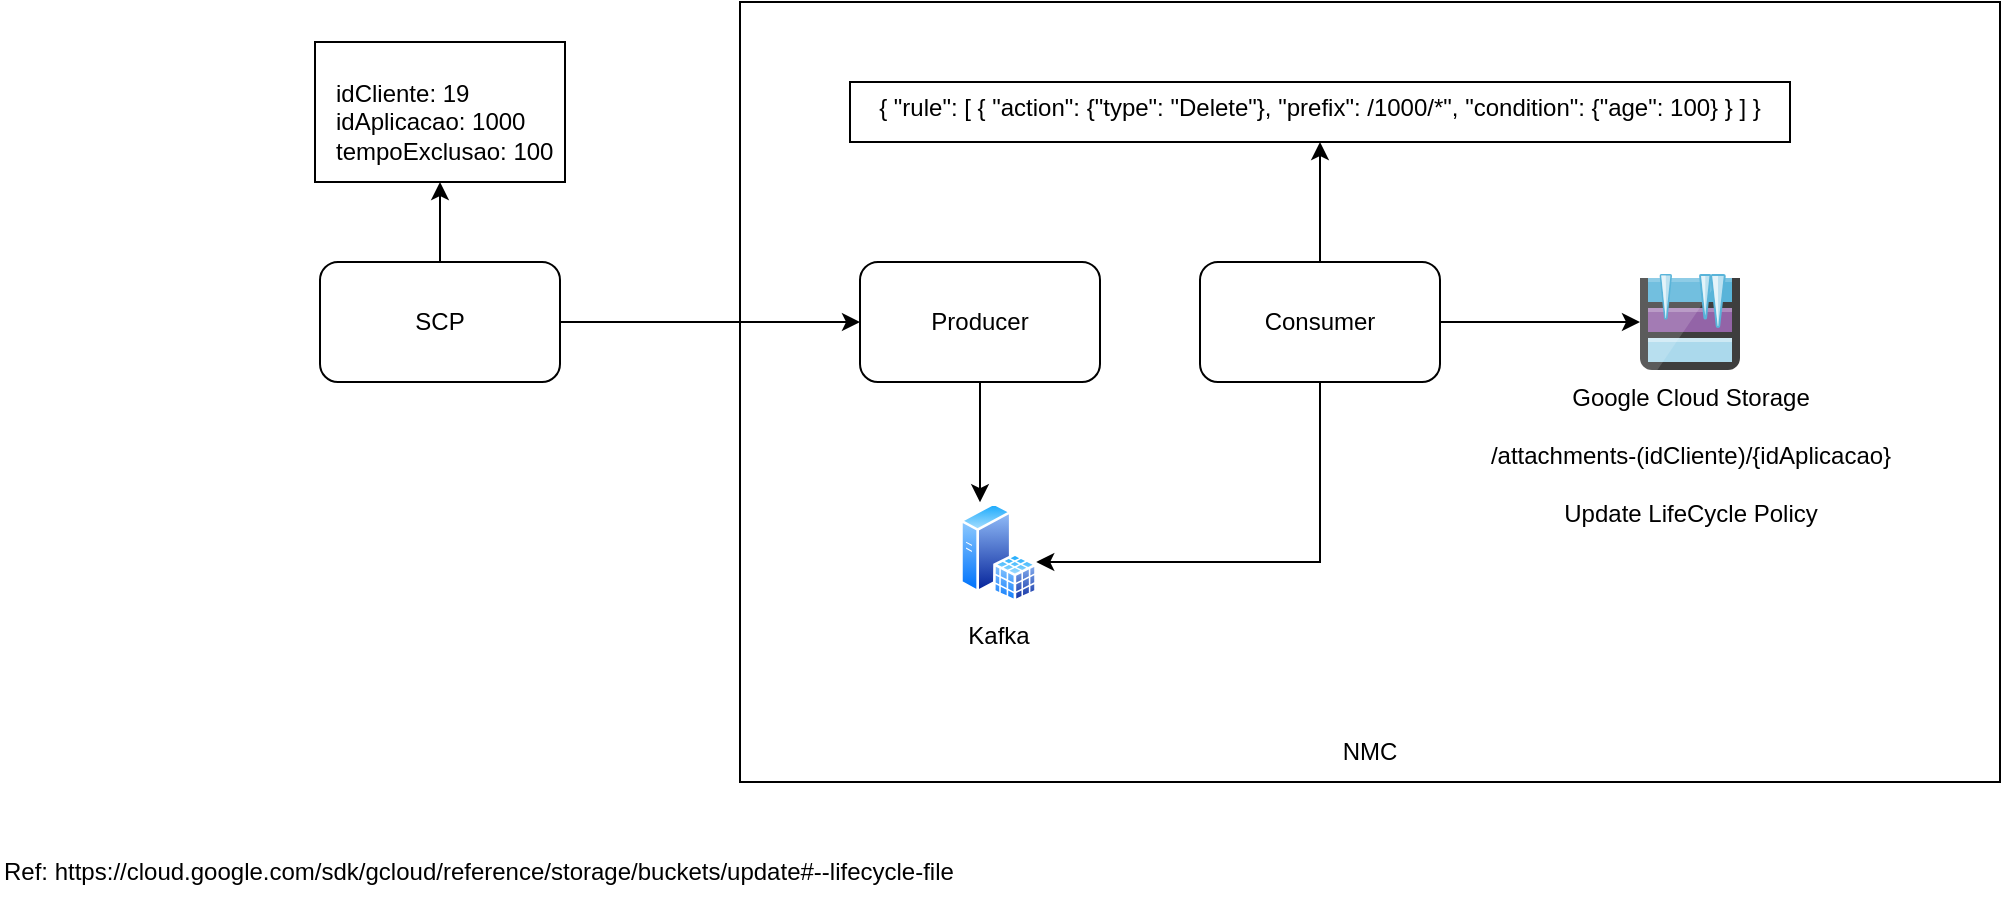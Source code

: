 <mxfile version="24.7.7">
  <diagram name="Página-1" id="cIBUKw9bJPCPaL0U218F">
    <mxGraphModel dx="1433" dy="1915" grid="1" gridSize="10" guides="1" tooltips="1" connect="1" arrows="1" fold="1" page="1" pageScale="1" pageWidth="827" pageHeight="1169" math="0" shadow="0">
      <root>
        <mxCell id="0" />
        <mxCell id="1" parent="0" />
        <mxCell id="5A4_8D4nX78AZujlMm8u-31" value="" style="edgeStyle=orthogonalEdgeStyle;rounded=0;orthogonalLoop=1;jettySize=auto;html=1;" edge="1" parent="1" source="5A4_8D4nX78AZujlMm8u-1" target="5A4_8D4nX78AZujlMm8u-30">
          <mxGeometry relative="1" as="geometry" />
        </mxCell>
        <mxCell id="5A4_8D4nX78AZujlMm8u-1" value="SCP" style="rounded=1;whiteSpace=wrap;html=1;" vertex="1" parent="1">
          <mxGeometry x="180" y="90" width="120" height="60" as="geometry" />
        </mxCell>
        <mxCell id="5A4_8D4nX78AZujlMm8u-25" value="&lt;div&gt;&lt;span style=&quot;background-color: initial;&quot;&gt;&lt;br&gt;&lt;/span&gt;&lt;/div&gt;&lt;div&gt;&lt;span style=&quot;background-color: initial;&quot;&gt;&lt;br&gt;&lt;/span&gt;&lt;/div&gt;&lt;div&gt;&lt;span style=&quot;background-color: initial;&quot;&gt;&lt;br&gt;&lt;/span&gt;&lt;/div&gt;&lt;div&gt;&lt;span style=&quot;background-color: initial;&quot;&gt;&lt;br&gt;&lt;/span&gt;&lt;/div&gt;&lt;div&gt;&lt;span style=&quot;background-color: initial;&quot;&gt;&lt;br&gt;&lt;/span&gt;&lt;/div&gt;&lt;div&gt;&lt;span style=&quot;background-color: initial;&quot;&gt;&lt;br&gt;&lt;/span&gt;&lt;/div&gt;&lt;div&gt;&lt;span style=&quot;background-color: initial;&quot;&gt;&lt;br&gt;&lt;/span&gt;&lt;/div&gt;&lt;div&gt;&lt;span style=&quot;background-color: initial;&quot;&gt;&lt;br&gt;&lt;/span&gt;&lt;/div&gt;&lt;div&gt;&lt;span style=&quot;background-color: initial;&quot;&gt;&lt;br&gt;&lt;/span&gt;&lt;/div&gt;&lt;div&gt;&lt;span style=&quot;background-color: initial;&quot;&gt;&lt;br&gt;&lt;/span&gt;&lt;/div&gt;&lt;div&gt;&lt;span style=&quot;background-color: initial;&quot;&gt;&lt;br&gt;&lt;/span&gt;&lt;/div&gt;&lt;div&gt;&lt;span style=&quot;background-color: initial;&quot;&gt;&lt;br&gt;&lt;/span&gt;&lt;/div&gt;&lt;div&gt;&lt;span style=&quot;background-color: initial;&quot;&gt;&lt;br&gt;&lt;/span&gt;&lt;/div&gt;&lt;div&gt;&lt;span style=&quot;background-color: initial;&quot;&gt;&lt;br&gt;&lt;/span&gt;&lt;/div&gt;&lt;div&gt;&lt;span style=&quot;background-color: initial;&quot;&gt;&lt;br&gt;&lt;/span&gt;&lt;/div&gt;&lt;div&gt;&lt;span style=&quot;background-color: initial;&quot;&gt;&lt;br&gt;&lt;/span&gt;&lt;/div&gt;&lt;div&gt;&lt;span style=&quot;background-color: initial;&quot;&gt;&lt;br&gt;&lt;/span&gt;&lt;/div&gt;&lt;div&gt;&lt;span style=&quot;background-color: initial;&quot;&gt;&lt;br&gt;&lt;/span&gt;&lt;/div&gt;&lt;div&gt;&lt;span style=&quot;background-color: initial;&quot;&gt;&lt;br&gt;&lt;/span&gt;&lt;/div&gt;&lt;div&gt;&lt;span style=&quot;background-color: initial;&quot;&gt;&lt;br&gt;&lt;/span&gt;&lt;/div&gt;&lt;div&gt;&lt;span style=&quot;background-color: initial;&quot;&gt;&lt;br&gt;&lt;/span&gt;&lt;/div&gt;&lt;div&gt;&lt;span style=&quot;background-color: initial;&quot;&gt;&lt;br&gt;&lt;/span&gt;&lt;/div&gt;&lt;div&gt;&lt;span style=&quot;background-color: initial;&quot;&gt;&lt;br&gt;&lt;/span&gt;&lt;/div&gt;&lt;div&gt;&lt;span style=&quot;background-color: initial;&quot;&gt;&lt;br&gt;&lt;/span&gt;&lt;/div&gt;&lt;div&gt;&lt;span style=&quot;background-color: initial;&quot;&gt;&lt;br&gt;&lt;/span&gt;&lt;/div&gt;&lt;div&gt;&lt;span style=&quot;background-color: initial;&quot;&gt;NMC&lt;/span&gt;&lt;br&gt;&lt;/div&gt;" style="rounded=0;whiteSpace=wrap;html=1;labelPosition=center;verticalLabelPosition=middle;align=center;verticalAlign=middle;" vertex="1" parent="1">
          <mxGeometry x="390" y="-40" width="630" height="390" as="geometry" />
        </mxCell>
        <mxCell id="5A4_8D4nX78AZujlMm8u-24" style="edgeStyle=orthogonalEdgeStyle;rounded=0;orthogonalLoop=1;jettySize=auto;html=1;" edge="1" parent="1" source="5A4_8D4nX78AZujlMm8u-1" target="5A4_8D4nX78AZujlMm8u-2">
          <mxGeometry relative="1" as="geometry" />
        </mxCell>
        <mxCell id="5A4_8D4nX78AZujlMm8u-18" value="" style="edgeStyle=orthogonalEdgeStyle;rounded=0;orthogonalLoop=1;jettySize=auto;html=1;" edge="1" parent="1" source="5A4_8D4nX78AZujlMm8u-2">
          <mxGeometry relative="1" as="geometry">
            <mxPoint x="510" y="210.125" as="targetPoint" />
          </mxGeometry>
        </mxCell>
        <mxCell id="5A4_8D4nX78AZujlMm8u-2" value="Producer" style="rounded=1;whiteSpace=wrap;html=1;" vertex="1" parent="1">
          <mxGeometry x="450" y="90" width="120" height="60" as="geometry" />
        </mxCell>
        <mxCell id="5A4_8D4nX78AZujlMm8u-20" style="edgeStyle=orthogonalEdgeStyle;rounded=0;orthogonalLoop=1;jettySize=auto;html=1;" edge="1" parent="1" source="5A4_8D4nX78AZujlMm8u-19" target="5A4_8D4nX78AZujlMm8u-29">
          <mxGeometry relative="1" as="geometry">
            <mxPoint x="549" y="240" as="targetPoint" />
            <Array as="points">
              <mxPoint x="680" y="240" />
            </Array>
          </mxGeometry>
        </mxCell>
        <mxCell id="5A4_8D4nX78AZujlMm8u-23" style="edgeStyle=orthogonalEdgeStyle;rounded=0;orthogonalLoop=1;jettySize=auto;html=1;" edge="1" parent="1" source="5A4_8D4nX78AZujlMm8u-19" target="5A4_8D4nX78AZujlMm8u-22">
          <mxGeometry relative="1" as="geometry" />
        </mxCell>
        <mxCell id="5A4_8D4nX78AZujlMm8u-28" value="" style="edgeStyle=orthogonalEdgeStyle;rounded=0;orthogonalLoop=1;jettySize=auto;html=1;" edge="1" parent="1" source="5A4_8D4nX78AZujlMm8u-19" target="5A4_8D4nX78AZujlMm8u-27">
          <mxGeometry relative="1" as="geometry" />
        </mxCell>
        <mxCell id="5A4_8D4nX78AZujlMm8u-19" value="Consumer" style="rounded=1;whiteSpace=wrap;html=1;" vertex="1" parent="1">
          <mxGeometry x="620" y="90" width="120" height="60" as="geometry" />
        </mxCell>
        <mxCell id="5A4_8D4nX78AZujlMm8u-22" value="Google Cloud Storage&lt;div&gt;&lt;br&gt;&lt;/div&gt;&lt;div&gt;/attachments-(idCliente)/{idAplicacao}&lt;/div&gt;&lt;div&gt;&lt;br&gt;&lt;/div&gt;&lt;div&gt;Update LifeCycle Policy&lt;/div&gt;" style="image;sketch=0;aspect=fixed;html=1;points=[];align=center;fontSize=12;image=img/lib/mscae/Archive_Storage.svg;" vertex="1" parent="1">
          <mxGeometry x="840" y="96" width="50" height="48" as="geometry" />
        </mxCell>
        <mxCell id="5A4_8D4nX78AZujlMm8u-26" value="Ref: https://cloud.google.com/sdk/gcloud/reference/storage/buckets/update#--lifecycle-file" style="text;html=1;align=left;verticalAlign=middle;whiteSpace=wrap;rounded=0;" vertex="1" parent="1">
          <mxGeometry x="20" y="380" width="500" height="30" as="geometry" />
        </mxCell>
        <mxCell id="5A4_8D4nX78AZujlMm8u-27" value="&lt;div&gt;{ &quot;rule&quot;: [ { &quot;action&quot;: {&quot;type&quot;: &quot;Delete&quot;}, &quot;prefix&quot;: /1000/*&quot;, &quot;condition&quot;: {&quot;age&quot;: 100} } ] }&lt;/div&gt;&lt;div&gt;&lt;br&gt;&lt;/div&gt;" style="text;html=1;align=center;verticalAlign=middle;whiteSpace=wrap;rounded=0;fillColor=none;strokeColor=default;spacingTop=10;" vertex="1" parent="1">
          <mxGeometry x="445" width="470" height="30" as="geometry" />
        </mxCell>
        <mxCell id="5A4_8D4nX78AZujlMm8u-29" value="Kafka" style="image;aspect=fixed;perimeter=ellipsePerimeter;html=1;align=center;shadow=0;dashed=0;spacingTop=3;image=img/lib/active_directory/sql_server.svg;" vertex="1" parent="1">
          <mxGeometry x="500" y="210" width="38.5" height="50" as="geometry" />
        </mxCell>
        <mxCell id="5A4_8D4nX78AZujlMm8u-30" value="&lt;div&gt;idCliente: 19&lt;/div&gt;&lt;div&gt;idAplicacao: 1000&lt;/div&gt;&lt;div&gt;tempoExclusao: 100&lt;/div&gt;" style="text;html=1;align=left;verticalAlign=middle;whiteSpace=wrap;rounded=0;fillColor=none;strokeColor=default;spacingTop=10;spacingLeft=10;spacing=0;" vertex="1" parent="1">
          <mxGeometry x="177.5" y="-20" width="125" height="70" as="geometry" />
        </mxCell>
      </root>
    </mxGraphModel>
  </diagram>
</mxfile>
